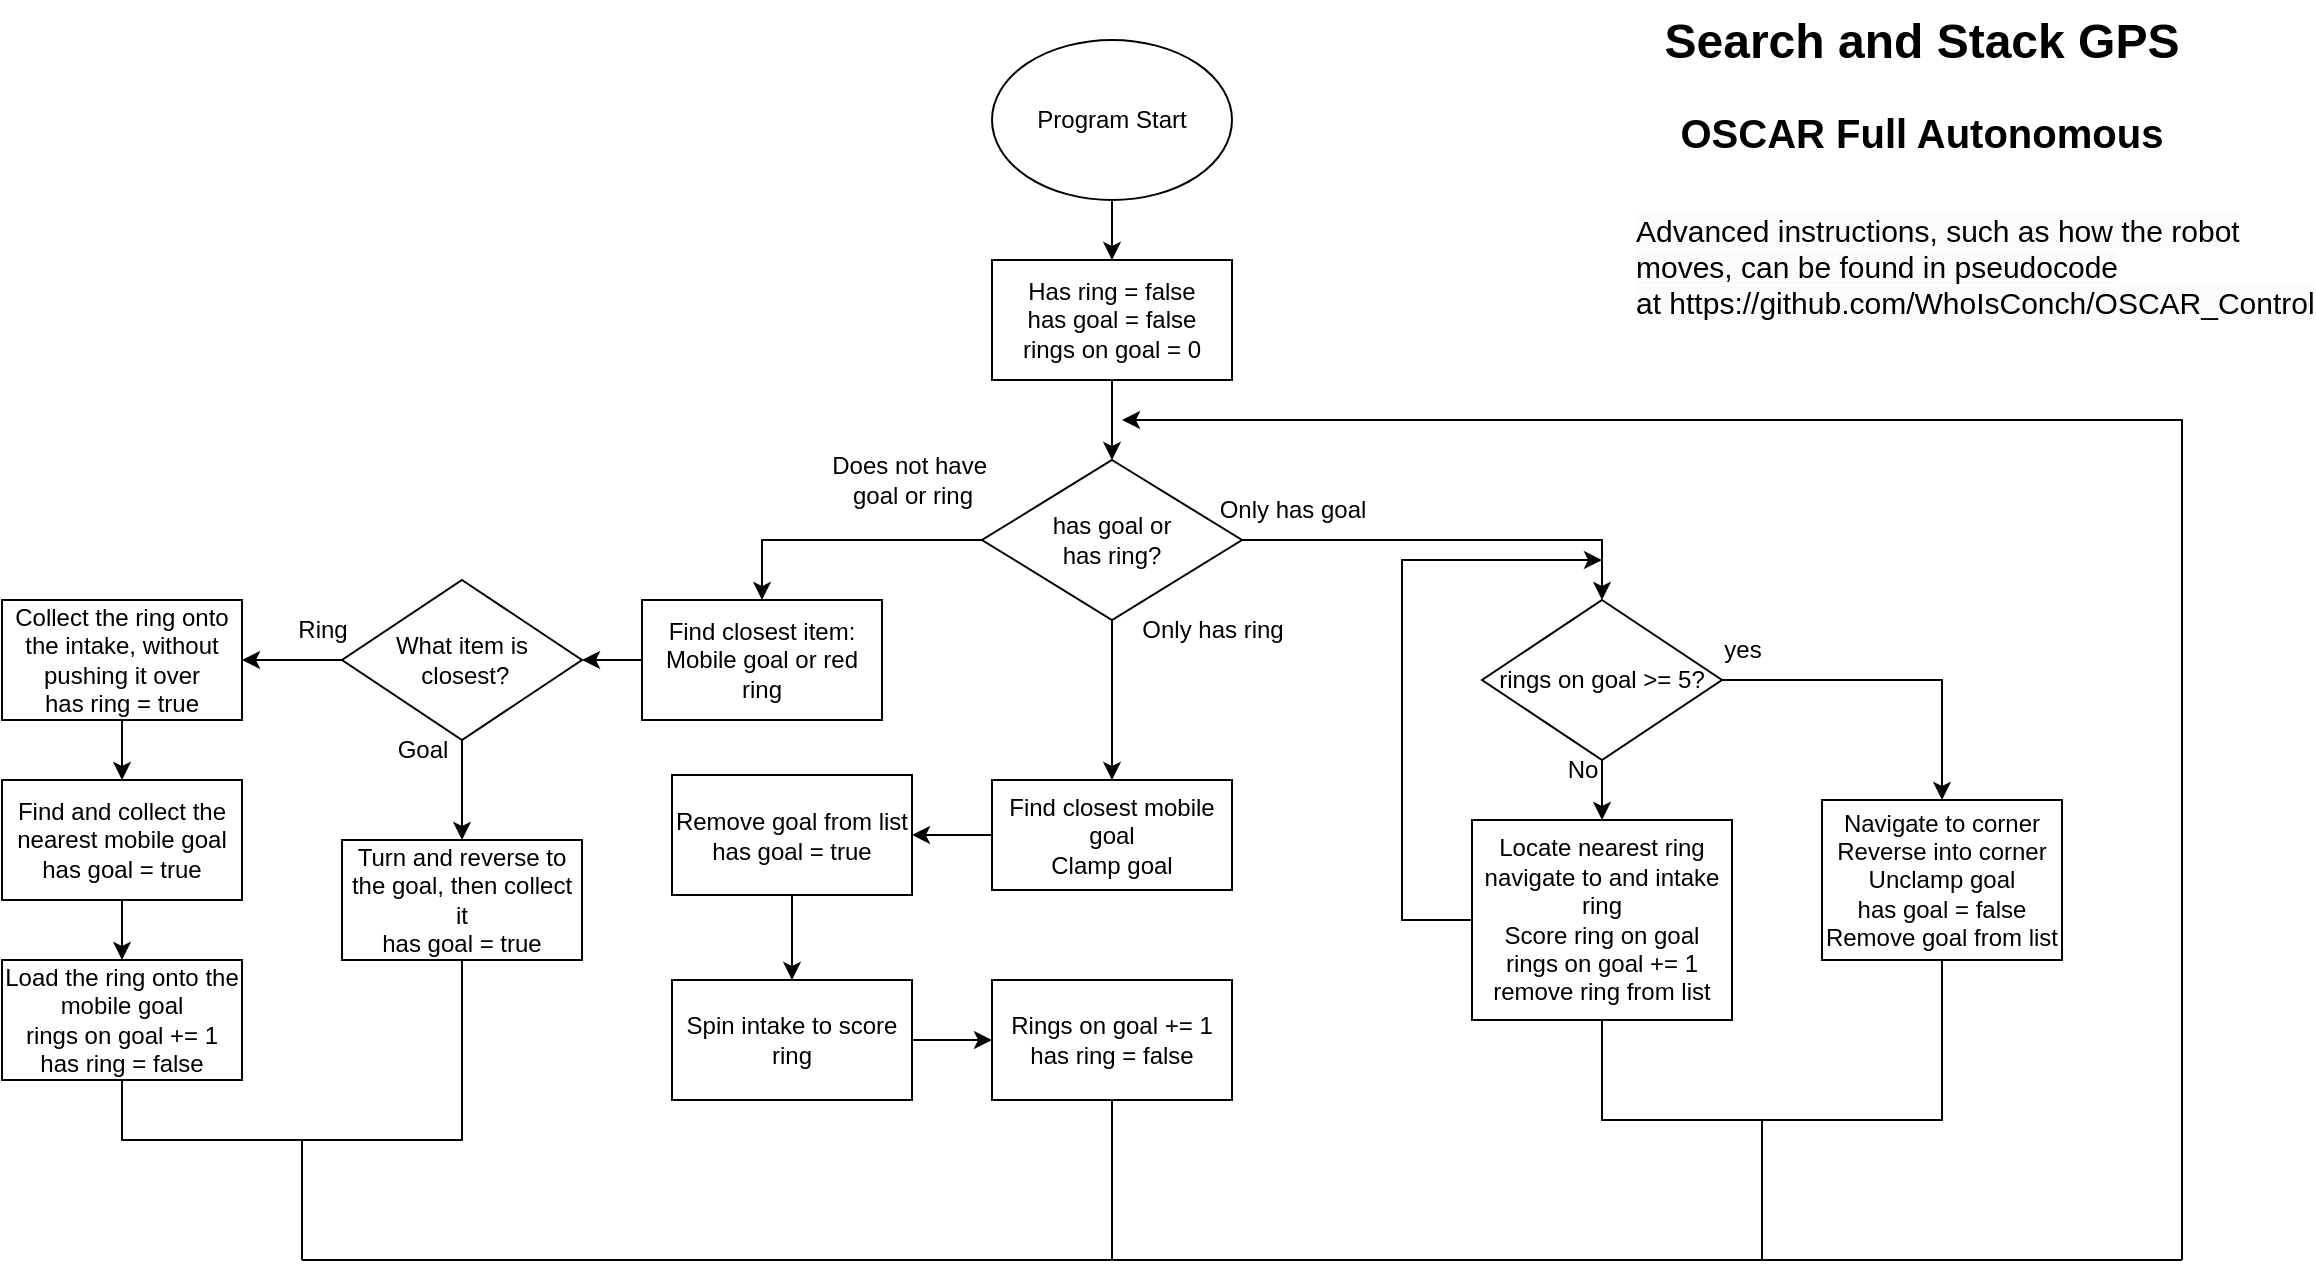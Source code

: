 <mxfile version="25.0.3">
  <diagram name="Page-1" id="XsRoqxGvgSxjasiVzH9C">
    <mxGraphModel dx="2059" dy="1751" grid="1" gridSize="10" guides="1" tooltips="1" connect="1" arrows="1" fold="1" page="1" pageScale="1" pageWidth="850" pageHeight="1100" math="0" shadow="0">
      <root>
        <mxCell id="0" />
        <mxCell id="1" parent="0" />
        <mxCell id="2wPm25KMWRLESi4i-3tM-16" value="" style="edgeStyle=orthogonalEdgeStyle;rounded=0;orthogonalLoop=1;jettySize=auto;html=1;" edge="1" parent="1" source="2wPm25KMWRLESi4i-3tM-1" target="2wPm25KMWRLESi4i-3tM-15">
          <mxGeometry relative="1" as="geometry" />
        </mxCell>
        <mxCell id="2wPm25KMWRLESi4i-3tM-1" value="Program Start" style="ellipse;whiteSpace=wrap;html=1;" vertex="1" parent="1">
          <mxGeometry x="465" y="-10" width="120" height="80" as="geometry" />
        </mxCell>
        <mxCell id="2wPm25KMWRLESi4i-3tM-5" value="" style="edgeStyle=orthogonalEdgeStyle;rounded=0;orthogonalLoop=1;jettySize=auto;html=1;" edge="1" parent="1" source="2wPm25KMWRLESi4i-3tM-2" target="2wPm25KMWRLESi4i-3tM-4">
          <mxGeometry relative="1" as="geometry" />
        </mxCell>
        <mxCell id="2wPm25KMWRLESi4i-3tM-2" value="Find closest item: Mobile goal or red ring" style="rounded=0;whiteSpace=wrap;html=1;" vertex="1" parent="1">
          <mxGeometry x="290" y="270" width="120" height="60" as="geometry" />
        </mxCell>
        <mxCell id="2wPm25KMWRLESi4i-3tM-7" value="" style="edgeStyle=orthogonalEdgeStyle;rounded=0;orthogonalLoop=1;jettySize=auto;html=1;" edge="1" parent="1" source="2wPm25KMWRLESi4i-3tM-4" target="2wPm25KMWRLESi4i-3tM-6">
          <mxGeometry relative="1" as="geometry" />
        </mxCell>
        <mxCell id="2wPm25KMWRLESi4i-3tM-9" value="" style="edgeStyle=orthogonalEdgeStyle;rounded=0;orthogonalLoop=1;jettySize=auto;html=1;" edge="1" parent="1" source="2wPm25KMWRLESi4i-3tM-4" target="2wPm25KMWRLESi4i-3tM-8">
          <mxGeometry relative="1" as="geometry" />
        </mxCell>
        <mxCell id="2wPm25KMWRLESi4i-3tM-4" value="What item is&lt;div&gt;&amp;nbsp;closest?&lt;/div&gt;" style="rhombus;whiteSpace=wrap;html=1;" vertex="1" parent="1">
          <mxGeometry x="140" y="260" width="120" height="80" as="geometry" />
        </mxCell>
        <mxCell id="2wPm25KMWRLESi4i-3tM-11" value="" style="edgeStyle=orthogonalEdgeStyle;rounded=0;orthogonalLoop=1;jettySize=auto;html=1;" edge="1" parent="1" source="2wPm25KMWRLESi4i-3tM-6" target="2wPm25KMWRLESi4i-3tM-10">
          <mxGeometry relative="1" as="geometry" />
        </mxCell>
        <mxCell id="2wPm25KMWRLESi4i-3tM-6" value="Collect the ring onto the intake, without pushing it over&lt;div&gt;has ring = true&lt;/div&gt;" style="rounded=0;whiteSpace=wrap;html=1;" vertex="1" parent="1">
          <mxGeometry x="-30" y="270" width="120" height="60" as="geometry" />
        </mxCell>
        <mxCell id="2wPm25KMWRLESi4i-3tM-8" value="Turn and reverse to the goal, then collect it&lt;div&gt;has goal = true&lt;/div&gt;" style="rounded=0;whiteSpace=wrap;html=1;" vertex="1" parent="1">
          <mxGeometry x="140" y="390" width="120" height="60" as="geometry" />
        </mxCell>
        <mxCell id="2wPm25KMWRLESi4i-3tM-13" value="" style="edgeStyle=orthogonalEdgeStyle;rounded=0;orthogonalLoop=1;jettySize=auto;html=1;" edge="1" parent="1" source="2wPm25KMWRLESi4i-3tM-10" target="2wPm25KMWRLESi4i-3tM-12">
          <mxGeometry relative="1" as="geometry" />
        </mxCell>
        <mxCell id="2wPm25KMWRLESi4i-3tM-10" value="Find and collect the nearest mobile goal&lt;div&gt;has goal = true&lt;/div&gt;" style="rounded=0;whiteSpace=wrap;html=1;" vertex="1" parent="1">
          <mxGeometry x="-30" y="360" width="120" height="60" as="geometry" />
        </mxCell>
        <mxCell id="2wPm25KMWRLESi4i-3tM-12" value="Load the ring onto the mobile goal&lt;div&gt;rings on goal += 1&lt;/div&gt;&lt;div&gt;has ring = false&lt;/div&gt;" style="rounded=0;whiteSpace=wrap;html=1;" vertex="1" parent="1">
          <mxGeometry x="-30" y="450" width="120" height="60" as="geometry" />
        </mxCell>
        <mxCell id="2wPm25KMWRLESi4i-3tM-21" value="" style="edgeStyle=orthogonalEdgeStyle;rounded=0;orthogonalLoop=1;jettySize=auto;html=1;" edge="1" parent="1" source="2wPm25KMWRLESi4i-3tM-15" target="2wPm25KMWRLESi4i-3tM-20">
          <mxGeometry relative="1" as="geometry" />
        </mxCell>
        <mxCell id="2wPm25KMWRLESi4i-3tM-15" value="Has ring = false&lt;div&gt;has goal = false&lt;/div&gt;&lt;div&gt;rings on goal = 0&lt;/div&gt;" style="rounded=0;whiteSpace=wrap;html=1;" vertex="1" parent="1">
          <mxGeometry x="465" y="100" width="120" height="60" as="geometry" />
        </mxCell>
        <mxCell id="2wPm25KMWRLESi4i-3tM-22" style="edgeStyle=orthogonalEdgeStyle;rounded=0;orthogonalLoop=1;jettySize=auto;html=1;exitX=0;exitY=0.5;exitDx=0;exitDy=0;entryX=0.5;entryY=0;entryDx=0;entryDy=0;" edge="1" parent="1" source="2wPm25KMWRLESi4i-3tM-20" target="2wPm25KMWRLESi4i-3tM-2">
          <mxGeometry relative="1" as="geometry" />
        </mxCell>
        <mxCell id="2wPm25KMWRLESi4i-3tM-30" style="edgeStyle=orthogonalEdgeStyle;rounded=0;orthogonalLoop=1;jettySize=auto;html=1;exitX=1;exitY=0.5;exitDx=0;exitDy=0;entryX=0.5;entryY=0;entryDx=0;entryDy=0;" edge="1" parent="1" source="2wPm25KMWRLESi4i-3tM-20" target="2wPm25KMWRLESi4i-3tM-29">
          <mxGeometry relative="1" as="geometry" />
        </mxCell>
        <mxCell id="2wPm25KMWRLESi4i-3tM-44" value="" style="edgeStyle=orthogonalEdgeStyle;rounded=0;orthogonalLoop=1;jettySize=auto;html=1;" edge="1" parent="1" source="2wPm25KMWRLESi4i-3tM-20" target="2wPm25KMWRLESi4i-3tM-43">
          <mxGeometry relative="1" as="geometry" />
        </mxCell>
        <mxCell id="2wPm25KMWRLESi4i-3tM-20" value="has goal or&lt;div&gt;has ring?&lt;/div&gt;" style="rhombus;whiteSpace=wrap;html=1;" vertex="1" parent="1">
          <mxGeometry x="460" y="200" width="130" height="80" as="geometry" />
        </mxCell>
        <mxCell id="2wPm25KMWRLESi4i-3tM-23" value="Does not have&amp;nbsp;&lt;div&gt;goal or ring&lt;/div&gt;" style="text;html=1;align=center;verticalAlign=middle;resizable=0;points=[];autosize=1;strokeColor=none;fillColor=none;" vertex="1" parent="1">
          <mxGeometry x="375" y="190" width="100" height="40" as="geometry" />
        </mxCell>
        <mxCell id="2wPm25KMWRLESi4i-3tM-32" style="edgeStyle=orthogonalEdgeStyle;rounded=0;orthogonalLoop=1;jettySize=auto;html=1;exitX=1;exitY=0.5;exitDx=0;exitDy=0;entryX=0.5;entryY=0;entryDx=0;entryDy=0;" edge="1" parent="1" source="2wPm25KMWRLESi4i-3tM-29" target="2wPm25KMWRLESi4i-3tM-31">
          <mxGeometry relative="1" as="geometry" />
        </mxCell>
        <mxCell id="2wPm25KMWRLESi4i-3tM-37" value="" style="edgeStyle=orthogonalEdgeStyle;rounded=0;orthogonalLoop=1;jettySize=auto;html=1;" edge="1" parent="1" source="2wPm25KMWRLESi4i-3tM-29" target="2wPm25KMWRLESi4i-3tM-36">
          <mxGeometry relative="1" as="geometry" />
        </mxCell>
        <mxCell id="2wPm25KMWRLESi4i-3tM-29" value="rings on goal &amp;gt;= 5?" style="rhombus;whiteSpace=wrap;html=1;" vertex="1" parent="1">
          <mxGeometry x="710" y="270" width="120" height="80" as="geometry" />
        </mxCell>
        <mxCell id="2wPm25KMWRLESi4i-3tM-31" value="Navigate to corner&lt;div&gt;Reverse into corner&lt;/div&gt;&lt;div&gt;Unclamp goal&lt;/div&gt;&lt;div&gt;has goal = false&lt;/div&gt;&lt;div&gt;Remove goal from list&lt;/div&gt;" style="rounded=0;whiteSpace=wrap;html=1;" vertex="1" parent="1">
          <mxGeometry x="880" y="370" width="120" height="80" as="geometry" />
        </mxCell>
        <mxCell id="2wPm25KMWRLESi4i-3tM-34" value="Only has goal" style="text;html=1;align=center;verticalAlign=middle;resizable=0;points=[];autosize=1;strokeColor=none;fillColor=none;" vertex="1" parent="1">
          <mxGeometry x="565" y="210" width="100" height="30" as="geometry" />
        </mxCell>
        <mxCell id="2wPm25KMWRLESi4i-3tM-35" value="yes" style="text;html=1;align=center;verticalAlign=middle;resizable=0;points=[];autosize=1;strokeColor=none;fillColor=none;" vertex="1" parent="1">
          <mxGeometry x="820" y="280" width="40" height="30" as="geometry" />
        </mxCell>
        <mxCell id="2wPm25KMWRLESi4i-3tM-36" value="Locate nearest ring&lt;div&gt;navigate to and intake ring&lt;/div&gt;&lt;div&gt;Score ring on goal&lt;/div&gt;&lt;div&gt;rings on goal += 1&lt;/div&gt;&lt;div&gt;remove ring from list&lt;/div&gt;" style="rounded=0;whiteSpace=wrap;html=1;" vertex="1" parent="1">
          <mxGeometry x="705" y="380" width="130" height="100" as="geometry" />
        </mxCell>
        <mxCell id="2wPm25KMWRLESi4i-3tM-39" value="" style="endArrow=classic;html=1;rounded=0;exitX=0;exitY=0.5;exitDx=0;exitDy=0;" edge="1" parent="1" source="2wPm25KMWRLESi4i-3tM-36">
          <mxGeometry width="50" height="50" relative="1" as="geometry">
            <mxPoint x="660" y="420" as="sourcePoint" />
            <mxPoint x="770" y="250" as="targetPoint" />
            <Array as="points">
              <mxPoint x="670" y="430" />
              <mxPoint x="670" y="250" />
            </Array>
          </mxGeometry>
        </mxCell>
        <mxCell id="2wPm25KMWRLESi4i-3tM-40" value="No" style="text;html=1;align=center;verticalAlign=middle;resizable=0;points=[];autosize=1;strokeColor=none;fillColor=none;" vertex="1" parent="1">
          <mxGeometry x="740" y="340" width="40" height="30" as="geometry" />
        </mxCell>
        <mxCell id="2wPm25KMWRLESi4i-3tM-62" value="" style="edgeStyle=orthogonalEdgeStyle;rounded=0;orthogonalLoop=1;jettySize=auto;html=1;" edge="1" parent="1" source="2wPm25KMWRLESi4i-3tM-43" target="2wPm25KMWRLESi4i-3tM-59">
          <mxGeometry relative="1" as="geometry" />
        </mxCell>
        <mxCell id="2wPm25KMWRLESi4i-3tM-43" value="Find closest mobile goal&lt;div&gt;Clamp goal&lt;/div&gt;" style="rounded=0;whiteSpace=wrap;html=1;" vertex="1" parent="1">
          <mxGeometry x="465" y="360" width="120" height="55" as="geometry" />
        </mxCell>
        <mxCell id="2wPm25KMWRLESi4i-3tM-45" value="Only has ring" style="text;html=1;align=center;verticalAlign=middle;resizable=0;points=[];autosize=1;strokeColor=none;fillColor=none;" vertex="1" parent="1">
          <mxGeometry x="530" y="270" width="90" height="30" as="geometry" />
        </mxCell>
        <mxCell id="2wPm25KMWRLESi4i-3tM-63" style="edgeStyle=orthogonalEdgeStyle;rounded=0;orthogonalLoop=1;jettySize=auto;html=1;exitX=0.5;exitY=1;exitDx=0;exitDy=0;entryX=0.5;entryY=0;entryDx=0;entryDy=0;" edge="1" parent="1" source="2wPm25KMWRLESi4i-3tM-59" target="2wPm25KMWRLESi4i-3tM-60">
          <mxGeometry relative="1" as="geometry" />
        </mxCell>
        <mxCell id="2wPm25KMWRLESi4i-3tM-59" value="Remove goal from list&lt;div&gt;has goal = true&lt;/div&gt;" style="rounded=0;whiteSpace=wrap;html=1;" vertex="1" parent="1">
          <mxGeometry x="305" y="357.5" width="120" height="60" as="geometry" />
        </mxCell>
        <mxCell id="2wPm25KMWRLESi4i-3tM-66" value="" style="edgeStyle=orthogonalEdgeStyle;rounded=0;orthogonalLoop=1;jettySize=auto;html=1;" edge="1" parent="1" source="2wPm25KMWRLESi4i-3tM-60" target="2wPm25KMWRLESi4i-3tM-61">
          <mxGeometry relative="1" as="geometry" />
        </mxCell>
        <mxCell id="2wPm25KMWRLESi4i-3tM-60" value="Spin intake to score ring" style="rounded=0;whiteSpace=wrap;html=1;" vertex="1" parent="1">
          <mxGeometry x="305" y="460" width="120" height="60" as="geometry" />
        </mxCell>
        <mxCell id="2wPm25KMWRLESi4i-3tM-61" value="Rings on goal += 1&lt;div&gt;has ring = false&lt;/div&gt;" style="rounded=0;whiteSpace=wrap;html=1;" vertex="1" parent="1">
          <mxGeometry x="465" y="460" width="120" height="60" as="geometry" />
        </mxCell>
        <mxCell id="2wPm25KMWRLESi4i-3tM-67" value="" style="endArrow=none;html=1;rounded=0;" edge="1" parent="1">
          <mxGeometry width="50" height="50" relative="1" as="geometry">
            <mxPoint x="1060" y="600" as="sourcePoint" />
            <mxPoint x="120" y="600" as="targetPoint" />
            <Array as="points" />
          </mxGeometry>
        </mxCell>
        <mxCell id="2wPm25KMWRLESi4i-3tM-68" value="" style="endArrow=none;html=1;rounded=0;entryX=0.5;entryY=1;entryDx=0;entryDy=0;exitX=0.5;exitY=1;exitDx=0;exitDy=0;" edge="1" parent="1" source="2wPm25KMWRLESi4i-3tM-12" target="2wPm25KMWRLESi4i-3tM-8">
          <mxGeometry width="50" height="50" relative="1" as="geometry">
            <mxPoint x="200" y="600" as="sourcePoint" />
            <mxPoint x="200" y="440" as="targetPoint" />
            <Array as="points">
              <mxPoint x="30" y="540" />
              <mxPoint x="200" y="540" />
            </Array>
          </mxGeometry>
        </mxCell>
        <mxCell id="2wPm25KMWRLESi4i-3tM-69" value="Ring" style="text;html=1;align=center;verticalAlign=middle;resizable=0;points=[];autosize=1;strokeColor=none;fillColor=none;" vertex="1" parent="1">
          <mxGeometry x="105" y="270" width="50" height="30" as="geometry" />
        </mxCell>
        <mxCell id="2wPm25KMWRLESi4i-3tM-70" value="Goal" style="text;html=1;align=center;verticalAlign=middle;resizable=0;points=[];autosize=1;strokeColor=none;fillColor=none;" vertex="1" parent="1">
          <mxGeometry x="155" y="330" width="50" height="30" as="geometry" />
        </mxCell>
        <mxCell id="2wPm25KMWRLESi4i-3tM-71" value="" style="endArrow=none;html=1;rounded=0;entryX=0.5;entryY=1;entryDx=0;entryDy=0;" edge="1" parent="1" target="2wPm25KMWRLESi4i-3tM-61">
          <mxGeometry width="50" height="50" relative="1" as="geometry">
            <mxPoint x="525" y="600" as="sourcePoint" />
            <mxPoint x="530" y="530" as="targetPoint" />
          </mxGeometry>
        </mxCell>
        <mxCell id="2wPm25KMWRLESi4i-3tM-72" value="" style="endArrow=classic;html=1;rounded=0;" edge="1" parent="1">
          <mxGeometry width="50" height="50" relative="1" as="geometry">
            <mxPoint x="1060" y="600" as="sourcePoint" />
            <mxPoint x="530" y="180" as="targetPoint" />
            <Array as="points">
              <mxPoint x="1060" y="180" />
            </Array>
          </mxGeometry>
        </mxCell>
        <mxCell id="2wPm25KMWRLESi4i-3tM-74" value="" style="endArrow=none;html=1;rounded=0;exitX=0.5;exitY=1;exitDx=0;exitDy=0;" edge="1" parent="1" source="2wPm25KMWRLESi4i-3tM-31">
          <mxGeometry width="50" height="50" relative="1" as="geometry">
            <mxPoint x="720" y="530" as="sourcePoint" />
            <mxPoint x="770" y="480" as="targetPoint" />
            <Array as="points">
              <mxPoint x="940" y="530" />
              <mxPoint x="770" y="530" />
            </Array>
          </mxGeometry>
        </mxCell>
        <mxCell id="2wPm25KMWRLESi4i-3tM-75" value="" style="endArrow=none;html=1;rounded=0;" edge="1" parent="1">
          <mxGeometry width="50" height="50" relative="1" as="geometry">
            <mxPoint x="850" y="600" as="sourcePoint" />
            <mxPoint x="850" y="530" as="targetPoint" />
          </mxGeometry>
        </mxCell>
        <mxCell id="2wPm25KMWRLESi4i-3tM-76" value="" style="endArrow=none;html=1;rounded=0;" edge="1" parent="1">
          <mxGeometry width="50" height="50" relative="1" as="geometry">
            <mxPoint x="120" y="600" as="sourcePoint" />
            <mxPoint x="120" y="540" as="targetPoint" />
          </mxGeometry>
        </mxCell>
        <mxCell id="2wPm25KMWRLESi4i-3tM-77" value="&lt;h1 style=&quot;margin-top: 0px;&quot;&gt;Search and Stack GPS&lt;/h1&gt;&lt;h1 style=&quot;margin-top: 0px;&quot;&gt;&lt;font style=&quot;font-size: 20px;&quot;&gt;OSCAR Full Autonomous&lt;/font&gt;&lt;/h1&gt;" style="text;html=1;whiteSpace=wrap;overflow=hidden;rounded=0;spacing=2;align=center;" vertex="1" parent="1">
          <mxGeometry x="780" y="-30" width="300" height="90" as="geometry" />
        </mxCell>
        <UserObject label="&lt;span style=&quot;color: rgb(0, 0, 0); font-family: Helvetica; font-style: normal; font-variant-ligatures: normal; font-variant-caps: normal; font-weight: 400; letter-spacing: normal; orphans: 2; text-align: left; text-indent: 0px; text-transform: none; widows: 2; word-spacing: 0px; -webkit-text-stroke-width: 0px; white-space: normal; background-color: rgb(251, 251, 251); text-decoration-thickness: initial; text-decoration-style: initial; text-decoration-color: initial; float: none; display: inline !important;&quot;&gt;Advanced instructions, such as how the robot moves, can be found in pseudocode at&amp;nbsp;https://github.com/WhoIsConch/OSCAR_Control&lt;/span&gt;" link="&lt;span style=&quot;color: rgb(0, 0, 0); font-family: Helvetica; font-size: 12px; font-style: normal; font-variant-ligatures: normal; font-variant-caps: normal; font-weight: 400; letter-spacing: normal; orphans: 2; text-align: left; text-indent: 0px; text-transform: none; widows: 2; word-spacing: 0px; -webkit-text-stroke-width: 0px; white-space: normal; background-color: rgb(251, 251, 251); text-decoration-thickness: initial; text-decoration-style: initial; text-decoration-color: initial; display: inline !important; float: none;&quot;&gt;Advanced instructions, such as how the robot moves, can be found in pseudocode at&amp;nbsp;https://github.com/WhoIsConch/OSCAR_Control&lt;/span&gt;" id="2wPm25KMWRLESi4i-3tM-78">
          <mxCell style="text;whiteSpace=wrap;html=1;fontSize=15;" vertex="1" parent="1">
            <mxGeometry x="785" y="70" width="290" height="50" as="geometry" />
          </mxCell>
        </UserObject>
      </root>
    </mxGraphModel>
  </diagram>
</mxfile>
